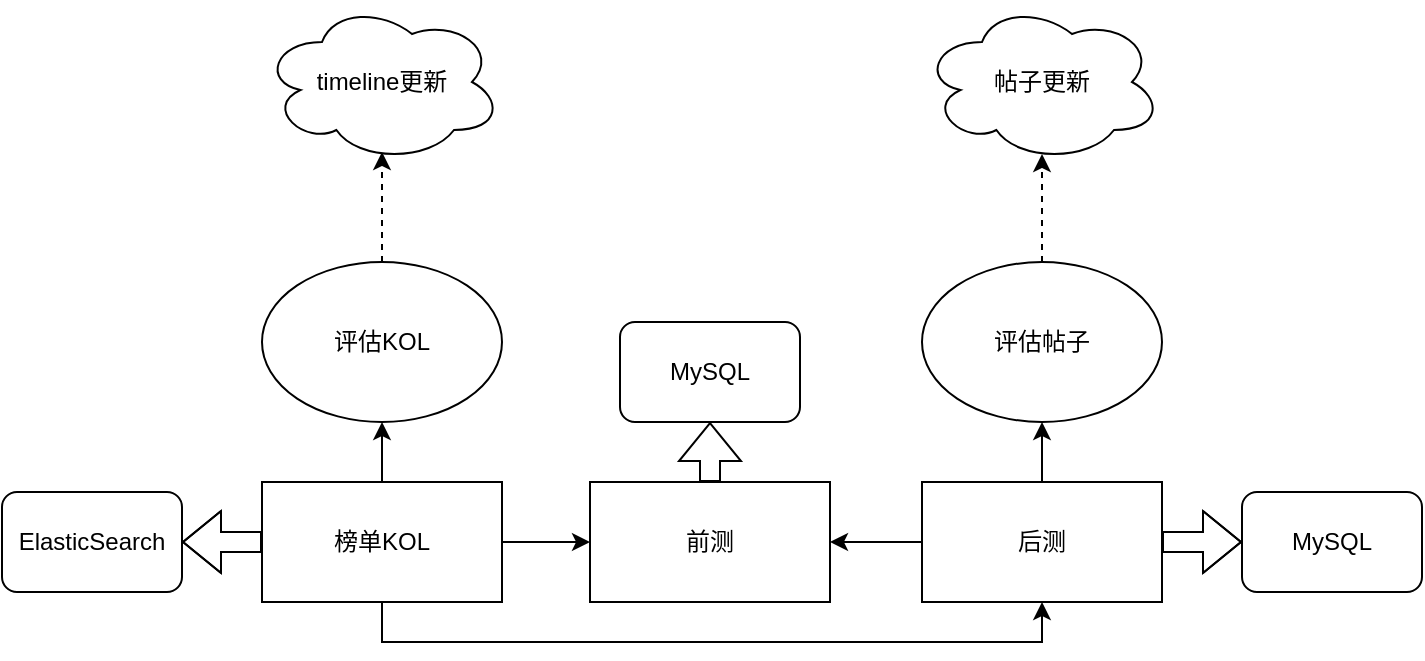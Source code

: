 <mxfile version="15.9.1" type="github">
  <diagram id="8OXWHtL0j7a9txV4zpeW" name="第 1 页">
    <mxGraphModel dx="946" dy="646" grid="1" gridSize="10" guides="1" tooltips="1" connect="1" arrows="1" fold="1" page="1" pageScale="1" pageWidth="827" pageHeight="1169" math="0" shadow="0">
      <root>
        <mxCell id="0" />
        <mxCell id="1" parent="0" />
        <mxCell id="Uqrqwir5mGNkX9DSO0m_-13" style="edgeStyle=orthogonalEdgeStyle;rounded=0;orthogonalLoop=1;jettySize=auto;html=1;exitX=0.5;exitY=0;exitDx=0;exitDy=0;entryX=0.5;entryY=0.938;entryDx=0;entryDy=0;entryPerimeter=0;dashed=1;" edge="1" parent="1" source="Uqrqwir5mGNkX9DSO0m_-1" target="Uqrqwir5mGNkX9DSO0m_-11">
          <mxGeometry relative="1" as="geometry" />
        </mxCell>
        <mxCell id="Uqrqwir5mGNkX9DSO0m_-1" value="评估KOL" style="ellipse;whiteSpace=wrap;html=1;" vertex="1" parent="1">
          <mxGeometry x="190" y="160" width="120" height="80" as="geometry" />
        </mxCell>
        <mxCell id="Uqrqwir5mGNkX9DSO0m_-14" style="edgeStyle=orthogonalEdgeStyle;rounded=0;orthogonalLoop=1;jettySize=auto;html=1;exitX=0.5;exitY=0;exitDx=0;exitDy=0;entryX=0.5;entryY=0.95;entryDx=0;entryDy=0;entryPerimeter=0;dashed=1;" edge="1" parent="1" source="Uqrqwir5mGNkX9DSO0m_-2" target="Uqrqwir5mGNkX9DSO0m_-12">
          <mxGeometry relative="1" as="geometry">
            <mxPoint x="580" y="100" as="targetPoint" />
          </mxGeometry>
        </mxCell>
        <mxCell id="Uqrqwir5mGNkX9DSO0m_-2" value="评估帖子" style="ellipse;whiteSpace=wrap;html=1;" vertex="1" parent="1">
          <mxGeometry x="520" y="160" width="120" height="80" as="geometry" />
        </mxCell>
        <mxCell id="Uqrqwir5mGNkX9DSO0m_-6" style="edgeStyle=orthogonalEdgeStyle;rounded=0;orthogonalLoop=1;jettySize=auto;html=1;exitX=0.5;exitY=0;exitDx=0;exitDy=0;entryX=0.5;entryY=1;entryDx=0;entryDy=0;" edge="1" parent="1" source="Uqrqwir5mGNkX9DSO0m_-3" target="Uqrqwir5mGNkX9DSO0m_-1">
          <mxGeometry relative="1" as="geometry" />
        </mxCell>
        <mxCell id="Uqrqwir5mGNkX9DSO0m_-7" style="edgeStyle=orthogonalEdgeStyle;rounded=0;orthogonalLoop=1;jettySize=auto;html=1;exitX=1;exitY=0.5;exitDx=0;exitDy=0;entryX=0;entryY=0.5;entryDx=0;entryDy=0;" edge="1" parent="1" source="Uqrqwir5mGNkX9DSO0m_-3" target="Uqrqwir5mGNkX9DSO0m_-4">
          <mxGeometry relative="1" as="geometry" />
        </mxCell>
        <mxCell id="Uqrqwir5mGNkX9DSO0m_-9" style="edgeStyle=orthogonalEdgeStyle;rounded=0;orthogonalLoop=1;jettySize=auto;html=1;exitX=0.5;exitY=1;exitDx=0;exitDy=0;entryX=0.5;entryY=1;entryDx=0;entryDy=0;" edge="1" parent="1" source="Uqrqwir5mGNkX9DSO0m_-3" target="Uqrqwir5mGNkX9DSO0m_-5">
          <mxGeometry relative="1" as="geometry" />
        </mxCell>
        <mxCell id="Uqrqwir5mGNkX9DSO0m_-15" style="edgeStyle=orthogonalEdgeStyle;rounded=0;orthogonalLoop=1;jettySize=auto;html=1;exitX=0;exitY=0.5;exitDx=0;exitDy=0;shape=flexArrow;" edge="1" parent="1" source="Uqrqwir5mGNkX9DSO0m_-3">
          <mxGeometry relative="1" as="geometry">
            <mxPoint x="150" y="300" as="targetPoint" />
          </mxGeometry>
        </mxCell>
        <mxCell id="Uqrqwir5mGNkX9DSO0m_-3" value="榜单KOL" style="rounded=0;whiteSpace=wrap;html=1;" vertex="1" parent="1">
          <mxGeometry x="190" y="270" width="120" height="60" as="geometry" />
        </mxCell>
        <mxCell id="Uqrqwir5mGNkX9DSO0m_-16" style="edgeStyle=orthogonalEdgeStyle;shape=flexArrow;rounded=0;orthogonalLoop=1;jettySize=auto;html=1;exitX=0.5;exitY=0;exitDx=0;exitDy=0;" edge="1" parent="1" source="Uqrqwir5mGNkX9DSO0m_-4">
          <mxGeometry relative="1" as="geometry">
            <mxPoint x="414" y="240" as="targetPoint" />
          </mxGeometry>
        </mxCell>
        <mxCell id="Uqrqwir5mGNkX9DSO0m_-4" value="前测" style="rounded=0;whiteSpace=wrap;html=1;" vertex="1" parent="1">
          <mxGeometry x="354" y="270" width="120" height="60" as="geometry" />
        </mxCell>
        <mxCell id="Uqrqwir5mGNkX9DSO0m_-8" style="edgeStyle=orthogonalEdgeStyle;rounded=0;orthogonalLoop=1;jettySize=auto;html=1;exitX=0;exitY=0.5;exitDx=0;exitDy=0;entryX=1;entryY=0.5;entryDx=0;entryDy=0;" edge="1" parent="1" source="Uqrqwir5mGNkX9DSO0m_-5" target="Uqrqwir5mGNkX9DSO0m_-4">
          <mxGeometry relative="1" as="geometry" />
        </mxCell>
        <mxCell id="Uqrqwir5mGNkX9DSO0m_-10" style="edgeStyle=orthogonalEdgeStyle;rounded=0;orthogonalLoop=1;jettySize=auto;html=1;exitX=0.5;exitY=0;exitDx=0;exitDy=0;entryX=0.5;entryY=1;entryDx=0;entryDy=0;" edge="1" parent="1" source="Uqrqwir5mGNkX9DSO0m_-5" target="Uqrqwir5mGNkX9DSO0m_-2">
          <mxGeometry relative="1" as="geometry" />
        </mxCell>
        <mxCell id="Uqrqwir5mGNkX9DSO0m_-17" style="edgeStyle=orthogonalEdgeStyle;shape=flexArrow;rounded=0;orthogonalLoop=1;jettySize=auto;html=1;exitX=1;exitY=0.5;exitDx=0;exitDy=0;" edge="1" parent="1" source="Uqrqwir5mGNkX9DSO0m_-5">
          <mxGeometry relative="1" as="geometry">
            <mxPoint x="680" y="300" as="targetPoint" />
          </mxGeometry>
        </mxCell>
        <mxCell id="Uqrqwir5mGNkX9DSO0m_-5" value="后测" style="rounded=0;whiteSpace=wrap;html=1;" vertex="1" parent="1">
          <mxGeometry x="520" y="270" width="120" height="60" as="geometry" />
        </mxCell>
        <mxCell id="Uqrqwir5mGNkX9DSO0m_-11" value="timeline更新" style="ellipse;shape=cloud;whiteSpace=wrap;html=1;" vertex="1" parent="1">
          <mxGeometry x="190" y="30" width="120" height="80" as="geometry" />
        </mxCell>
        <mxCell id="Uqrqwir5mGNkX9DSO0m_-12" value="帖子更新" style="ellipse;shape=cloud;whiteSpace=wrap;html=1;" vertex="1" parent="1">
          <mxGeometry x="520" y="30" width="120" height="80" as="geometry" />
        </mxCell>
        <mxCell id="Uqrqwir5mGNkX9DSO0m_-21" value="ElasticSearch" style="rounded=1;whiteSpace=wrap;html=1;" vertex="1" parent="1">
          <mxGeometry x="60" y="275" width="90" height="50" as="geometry" />
        </mxCell>
        <mxCell id="Uqrqwir5mGNkX9DSO0m_-22" value="MySQL" style="rounded=1;whiteSpace=wrap;html=1;" vertex="1" parent="1">
          <mxGeometry x="369" y="190" width="90" height="50" as="geometry" />
        </mxCell>
        <mxCell id="Uqrqwir5mGNkX9DSO0m_-23" value="MySQL" style="rounded=1;whiteSpace=wrap;html=1;" vertex="1" parent="1">
          <mxGeometry x="680" y="275" width="90" height="50" as="geometry" />
        </mxCell>
      </root>
    </mxGraphModel>
  </diagram>
</mxfile>
